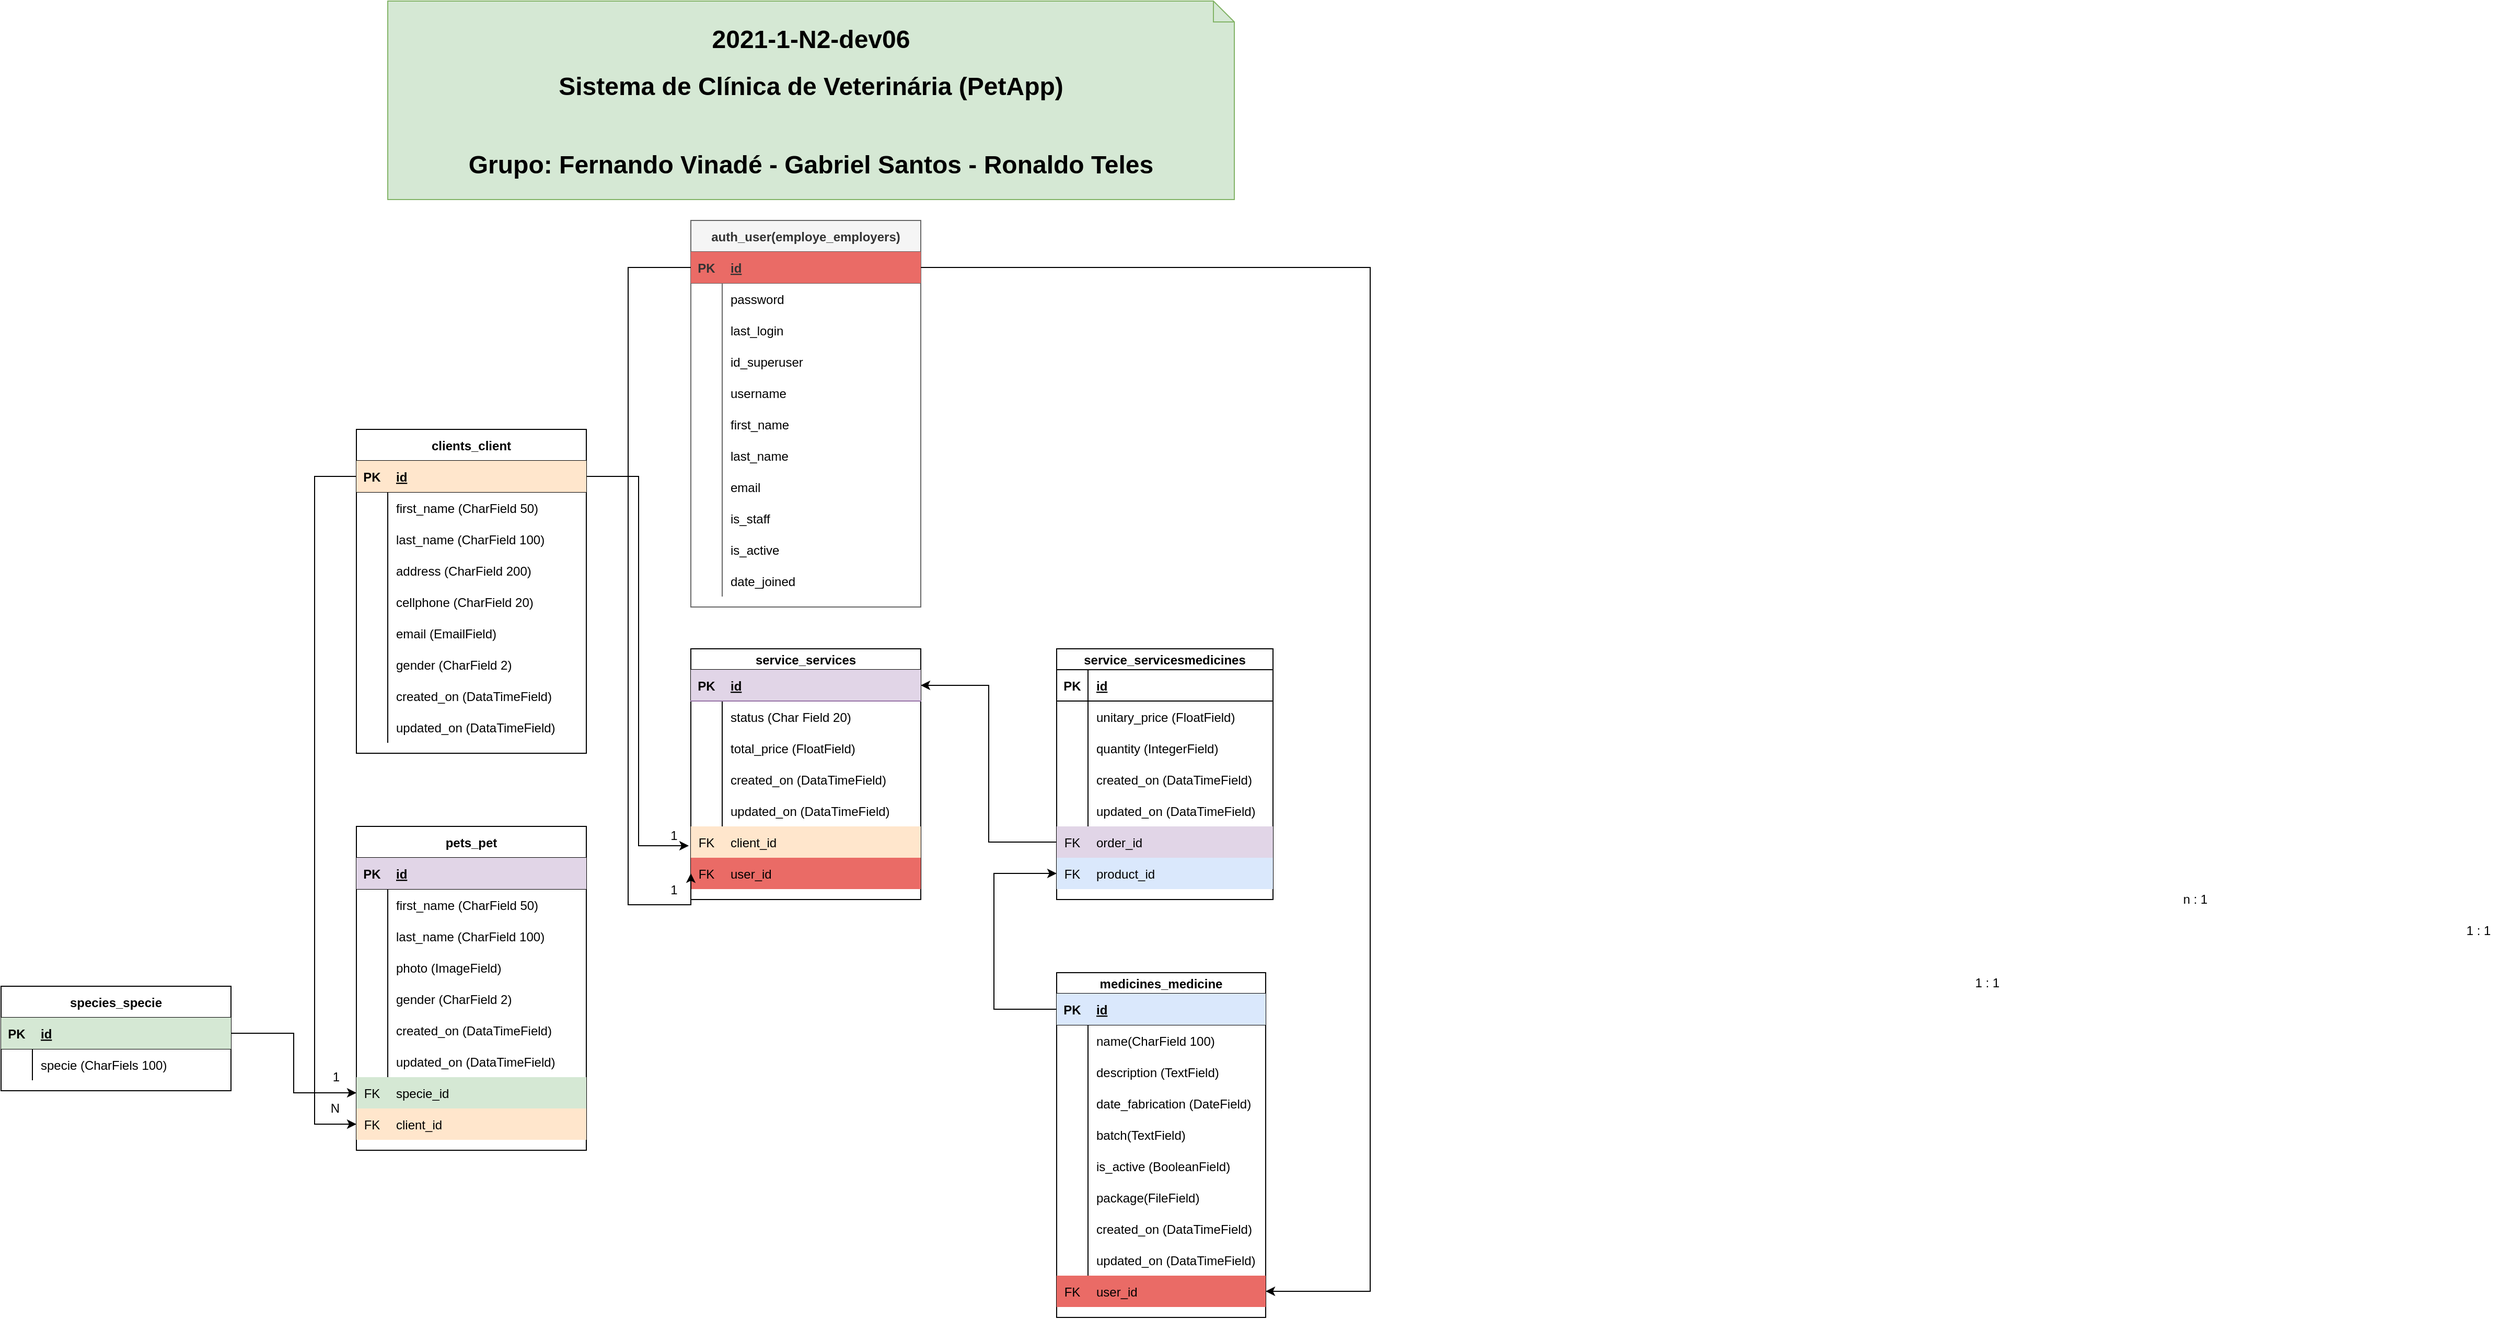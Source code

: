 <mxfile version="14.7.7" type="github">
  <diagram id="R2lEEEUBdFMjLlhIrx00" name="Page-1">
    <mxGraphModel dx="1632" dy="696" grid="1" gridSize="10" guides="1" tooltips="1" connect="1" arrows="1" fold="1" page="1" pageScale="1" pageWidth="850" pageHeight="1100" math="0" shadow="0" extFonts="Permanent Marker^https://fonts.googleapis.com/css?family=Permanent+Marker">
      <root>
        <mxCell id="0" />
        <mxCell id="1" parent="0" />
        <mxCell id="mDtHskoxkxQPZ0tNgV-b-2" value="medicines_medicine" style="shape=table;startSize=20;container=1;collapsible=1;childLayout=tableLayout;fixedRows=1;rowLines=0;fontStyle=1;align=center;resizeLast=1;" parent="1" vertex="1">
          <mxGeometry x="330" y="940" width="200" height="330" as="geometry">
            <mxRectangle x="-30" y="1010" width="130" height="20" as="alternateBounds" />
          </mxGeometry>
        </mxCell>
        <mxCell id="mDtHskoxkxQPZ0tNgV-b-3" value="" style="shape=partialRectangle;collapsible=0;dropTarget=0;pointerEvents=0;fillColor=none;top=0;left=0;bottom=1;right=0;points=[[0,0.5],[1,0.5]];portConstraint=eastwest;" parent="mDtHskoxkxQPZ0tNgV-b-2" vertex="1">
          <mxGeometry y="20" width="200" height="30" as="geometry" />
        </mxCell>
        <mxCell id="mDtHskoxkxQPZ0tNgV-b-4" value="PK" style="shape=partialRectangle;connectable=0;top=0;left=0;bottom=0;right=0;fontStyle=1;overflow=hidden;strokeColor=#6c8ebf;fillColor=#DAE8FC;" parent="mDtHskoxkxQPZ0tNgV-b-3" vertex="1">
          <mxGeometry width="30" height="30" as="geometry" />
        </mxCell>
        <mxCell id="mDtHskoxkxQPZ0tNgV-b-5" value="id" style="shape=partialRectangle;connectable=0;fillColor=#dae8fc;top=0;left=0;bottom=0;right=0;align=left;spacingLeft=6;fontStyle=5;overflow=hidden;strokeColor=#6c8ebf;" parent="mDtHskoxkxQPZ0tNgV-b-3" vertex="1">
          <mxGeometry x="30" width="170" height="30" as="geometry" />
        </mxCell>
        <mxCell id="mDtHskoxkxQPZ0tNgV-b-6" value="" style="shape=partialRectangle;collapsible=0;dropTarget=0;pointerEvents=0;fillColor=none;top=0;left=0;bottom=0;right=0;points=[[0,0.5],[1,0.5]];portConstraint=eastwest;" parent="mDtHskoxkxQPZ0tNgV-b-2" vertex="1">
          <mxGeometry y="50" width="200" height="30" as="geometry" />
        </mxCell>
        <mxCell id="mDtHskoxkxQPZ0tNgV-b-7" value="" style="shape=partialRectangle;connectable=0;fillColor=none;top=0;left=0;bottom=0;right=0;editable=1;overflow=hidden;" parent="mDtHskoxkxQPZ0tNgV-b-6" vertex="1">
          <mxGeometry width="30" height="30" as="geometry" />
        </mxCell>
        <mxCell id="mDtHskoxkxQPZ0tNgV-b-8" value="name(CharField 100)" style="shape=partialRectangle;connectable=0;fillColor=none;top=0;left=0;bottom=0;right=0;align=left;spacingLeft=6;overflow=hidden;" parent="mDtHskoxkxQPZ0tNgV-b-6" vertex="1">
          <mxGeometry x="30" width="170" height="30" as="geometry" />
        </mxCell>
        <mxCell id="mDtHskoxkxQPZ0tNgV-b-9" value="" style="shape=partialRectangle;collapsible=0;dropTarget=0;pointerEvents=0;fillColor=none;top=0;left=0;bottom=0;right=0;points=[[0,0.5],[1,0.5]];portConstraint=eastwest;" parent="mDtHskoxkxQPZ0tNgV-b-2" vertex="1">
          <mxGeometry y="80" width="200" height="30" as="geometry" />
        </mxCell>
        <mxCell id="mDtHskoxkxQPZ0tNgV-b-10" value="" style="shape=partialRectangle;connectable=0;fillColor=none;top=0;left=0;bottom=0;right=0;editable=1;overflow=hidden;" parent="mDtHskoxkxQPZ0tNgV-b-9" vertex="1">
          <mxGeometry width="30" height="30" as="geometry" />
        </mxCell>
        <mxCell id="mDtHskoxkxQPZ0tNgV-b-11" value="description (TextField)" style="shape=partialRectangle;connectable=0;fillColor=none;top=0;left=0;bottom=0;right=0;align=left;spacingLeft=6;overflow=hidden;" parent="mDtHskoxkxQPZ0tNgV-b-9" vertex="1">
          <mxGeometry x="30" width="170" height="30" as="geometry" />
        </mxCell>
        <mxCell id="mDtHskoxkxQPZ0tNgV-b-12" value="" style="shape=partialRectangle;collapsible=0;dropTarget=0;pointerEvents=0;fillColor=none;top=0;left=0;bottom=0;right=0;points=[[0,0.5],[1,0.5]];portConstraint=eastwest;" parent="mDtHskoxkxQPZ0tNgV-b-2" vertex="1">
          <mxGeometry y="110" width="200" height="30" as="geometry" />
        </mxCell>
        <mxCell id="mDtHskoxkxQPZ0tNgV-b-13" value="" style="shape=partialRectangle;connectable=0;fillColor=none;top=0;left=0;bottom=0;right=0;editable=1;overflow=hidden;" parent="mDtHskoxkxQPZ0tNgV-b-12" vertex="1">
          <mxGeometry width="30" height="30" as="geometry" />
        </mxCell>
        <mxCell id="mDtHskoxkxQPZ0tNgV-b-14" value="date_fabrication (DateField)" style="shape=partialRectangle;connectable=0;fillColor=none;top=0;left=0;bottom=0;right=0;align=left;spacingLeft=6;overflow=hidden;" parent="mDtHskoxkxQPZ0tNgV-b-12" vertex="1">
          <mxGeometry x="30" width="170" height="30" as="geometry" />
        </mxCell>
        <mxCell id="mDtHskoxkxQPZ0tNgV-b-421" value="" style="shape=partialRectangle;collapsible=0;dropTarget=0;pointerEvents=0;fillColor=none;top=0;left=0;bottom=0;right=0;points=[[0,0.5],[1,0.5]];portConstraint=eastwest;" parent="mDtHskoxkxQPZ0tNgV-b-2" vertex="1">
          <mxGeometry y="140" width="200" height="30" as="geometry" />
        </mxCell>
        <mxCell id="mDtHskoxkxQPZ0tNgV-b-422" value="" style="shape=partialRectangle;connectable=0;fillColor=none;top=0;left=0;bottom=0;right=0;editable=1;overflow=hidden;" parent="mDtHskoxkxQPZ0tNgV-b-421" vertex="1">
          <mxGeometry width="30" height="30" as="geometry" />
        </mxCell>
        <mxCell id="mDtHskoxkxQPZ0tNgV-b-423" value="batch(TextField)" style="shape=partialRectangle;connectable=0;fillColor=none;top=0;left=0;bottom=0;right=0;align=left;spacingLeft=6;overflow=hidden;" parent="mDtHskoxkxQPZ0tNgV-b-421" vertex="1">
          <mxGeometry x="30" width="170" height="30" as="geometry" />
        </mxCell>
        <mxCell id="mDtHskoxkxQPZ0tNgV-b-15" value="" style="shape=partialRectangle;collapsible=0;dropTarget=0;pointerEvents=0;fillColor=none;top=0;left=0;bottom=0;right=0;points=[[0,0.5],[1,0.5]];portConstraint=eastwest;" parent="mDtHskoxkxQPZ0tNgV-b-2" vertex="1">
          <mxGeometry y="170" width="200" height="30" as="geometry" />
        </mxCell>
        <mxCell id="mDtHskoxkxQPZ0tNgV-b-16" value="" style="shape=partialRectangle;connectable=0;fillColor=none;top=0;left=0;bottom=0;right=0;editable=1;overflow=hidden;" parent="mDtHskoxkxQPZ0tNgV-b-15" vertex="1">
          <mxGeometry width="30" height="30" as="geometry" />
        </mxCell>
        <mxCell id="mDtHskoxkxQPZ0tNgV-b-17" value="is_active (BooleanField)" style="shape=partialRectangle;connectable=0;fillColor=none;top=0;left=0;bottom=0;right=0;align=left;spacingLeft=6;overflow=hidden;" parent="mDtHskoxkxQPZ0tNgV-b-15" vertex="1">
          <mxGeometry x="30" width="170" height="30" as="geometry" />
        </mxCell>
        <mxCell id="mDtHskoxkxQPZ0tNgV-b-21" value="" style="shape=partialRectangle;collapsible=0;dropTarget=0;pointerEvents=0;fillColor=none;top=0;left=0;bottom=0;right=0;points=[[0,0.5],[1,0.5]];portConstraint=eastwest;" parent="mDtHskoxkxQPZ0tNgV-b-2" vertex="1">
          <mxGeometry y="200" width="200" height="30" as="geometry" />
        </mxCell>
        <mxCell id="mDtHskoxkxQPZ0tNgV-b-22" value="" style="shape=partialRectangle;connectable=0;fillColor=none;top=0;left=0;bottom=0;right=0;editable=1;overflow=hidden;" parent="mDtHskoxkxQPZ0tNgV-b-21" vertex="1">
          <mxGeometry width="30" height="30" as="geometry" />
        </mxCell>
        <mxCell id="mDtHskoxkxQPZ0tNgV-b-23" value="package(FileField)" style="shape=partialRectangle;connectable=0;fillColor=none;top=0;left=0;bottom=0;right=0;align=left;spacingLeft=6;overflow=hidden;" parent="mDtHskoxkxQPZ0tNgV-b-21" vertex="1">
          <mxGeometry x="30" width="170" height="30" as="geometry" />
        </mxCell>
        <mxCell id="mDtHskoxkxQPZ0tNgV-b-24" value="" style="shape=partialRectangle;collapsible=0;dropTarget=0;pointerEvents=0;fillColor=none;top=0;left=0;bottom=0;right=0;points=[[0,0.5],[1,0.5]];portConstraint=eastwest;" parent="mDtHskoxkxQPZ0tNgV-b-2" vertex="1">
          <mxGeometry y="230" width="200" height="30" as="geometry" />
        </mxCell>
        <mxCell id="mDtHskoxkxQPZ0tNgV-b-25" value="" style="shape=partialRectangle;connectable=0;fillColor=none;top=0;left=0;bottom=0;right=0;editable=1;overflow=hidden;" parent="mDtHskoxkxQPZ0tNgV-b-24" vertex="1">
          <mxGeometry width="30" height="30" as="geometry" />
        </mxCell>
        <mxCell id="mDtHskoxkxQPZ0tNgV-b-26" value="created_on (DataTimeField)" style="shape=partialRectangle;connectable=0;fillColor=none;top=0;left=0;bottom=0;right=0;align=left;spacingLeft=6;overflow=hidden;" parent="mDtHskoxkxQPZ0tNgV-b-24" vertex="1">
          <mxGeometry x="30" width="170" height="30" as="geometry" />
        </mxCell>
        <mxCell id="mDtHskoxkxQPZ0tNgV-b-27" value="" style="shape=partialRectangle;collapsible=0;dropTarget=0;pointerEvents=0;fillColor=none;top=0;left=0;bottom=0;right=0;points=[[0,0.5],[1,0.5]];portConstraint=eastwest;" parent="mDtHskoxkxQPZ0tNgV-b-2" vertex="1">
          <mxGeometry y="260" width="200" height="30" as="geometry" />
        </mxCell>
        <mxCell id="mDtHskoxkxQPZ0tNgV-b-28" value="" style="shape=partialRectangle;connectable=0;fillColor=none;top=0;left=0;bottom=0;right=0;editable=1;overflow=hidden;" parent="mDtHskoxkxQPZ0tNgV-b-27" vertex="1">
          <mxGeometry width="30" height="30" as="geometry" />
        </mxCell>
        <mxCell id="mDtHskoxkxQPZ0tNgV-b-29" value="updated_on (DataTimeField)" style="shape=partialRectangle;connectable=0;fillColor=none;top=0;left=0;bottom=0;right=0;align=left;spacingLeft=6;overflow=hidden;" parent="mDtHskoxkxQPZ0tNgV-b-27" vertex="1">
          <mxGeometry x="30" width="170" height="30" as="geometry" />
        </mxCell>
        <mxCell id="mDtHskoxkxQPZ0tNgV-b-33" value="" style="shape=partialRectangle;collapsible=0;dropTarget=0;pointerEvents=0;fillColor=none;top=0;left=0;bottom=0;right=0;points=[[0,0.5],[1,0.5]];portConstraint=eastwest;strokeColor=#EA6B66;" parent="mDtHskoxkxQPZ0tNgV-b-2" vertex="1">
          <mxGeometry y="290" width="200" height="30" as="geometry" />
        </mxCell>
        <mxCell id="mDtHskoxkxQPZ0tNgV-b-34" value="FK" style="shape=partialRectangle;connectable=0;top=0;left=0;bottom=0;right=0;editable=1;overflow=hidden;strokeColor=#b85450;fillColor=#EA6B66;" parent="mDtHskoxkxQPZ0tNgV-b-33" vertex="1">
          <mxGeometry width="30" height="30" as="geometry" />
        </mxCell>
        <mxCell id="mDtHskoxkxQPZ0tNgV-b-35" value="user_id" style="shape=partialRectangle;connectable=0;top=0;left=0;bottom=0;right=0;align=left;spacingLeft=6;overflow=hidden;strokeColor=#b85450;fillColor=#EA6B66;" parent="mDtHskoxkxQPZ0tNgV-b-33" vertex="1">
          <mxGeometry x="30" width="170" height="30" as="geometry" />
        </mxCell>
        <mxCell id="mDtHskoxkxQPZ0tNgV-b-55" value="service_services" style="shape=table;startSize=20;container=1;collapsible=1;childLayout=tableLayout;fixedRows=1;rowLines=0;fontStyle=1;align=center;resizeLast=1;" parent="1" vertex="1">
          <mxGeometry x="-20" y="630" width="220" height="240" as="geometry">
            <mxRectangle x="-20" y="640" width="110" height="20" as="alternateBounds" />
          </mxGeometry>
        </mxCell>
        <mxCell id="mDtHskoxkxQPZ0tNgV-b-56" value="" style="shape=partialRectangle;collapsible=0;dropTarget=0;pointerEvents=0;fillColor=#e1d5e7;top=0;left=0;bottom=1;right=0;points=[[0,0.5],[1,0.5]];portConstraint=eastwest;strokeColor=#9673a6;" parent="mDtHskoxkxQPZ0tNgV-b-55" vertex="1">
          <mxGeometry y="20" width="220" height="30" as="geometry" />
        </mxCell>
        <mxCell id="mDtHskoxkxQPZ0tNgV-b-57" value="PK" style="shape=partialRectangle;connectable=0;fillColor=none;top=0;left=0;bottom=0;right=0;fontStyle=1;overflow=hidden;" parent="mDtHskoxkxQPZ0tNgV-b-56" vertex="1">
          <mxGeometry width="30" height="30" as="geometry" />
        </mxCell>
        <mxCell id="mDtHskoxkxQPZ0tNgV-b-58" value="id" style="shape=partialRectangle;connectable=0;fillColor=none;top=0;left=0;bottom=0;right=0;align=left;spacingLeft=6;fontStyle=5;overflow=hidden;" parent="mDtHskoxkxQPZ0tNgV-b-56" vertex="1">
          <mxGeometry x="30" width="190" height="30" as="geometry" />
        </mxCell>
        <mxCell id="mDtHskoxkxQPZ0tNgV-b-59" value="" style="shape=partialRectangle;collapsible=0;dropTarget=0;pointerEvents=0;fillColor=none;top=0;left=0;bottom=0;right=0;points=[[0,0.5],[1,0.5]];portConstraint=eastwest;" parent="mDtHskoxkxQPZ0tNgV-b-55" vertex="1">
          <mxGeometry y="50" width="220" height="30" as="geometry" />
        </mxCell>
        <mxCell id="mDtHskoxkxQPZ0tNgV-b-60" value="" style="shape=partialRectangle;connectable=0;fillColor=none;top=0;left=0;bottom=0;right=0;editable=1;overflow=hidden;" parent="mDtHskoxkxQPZ0tNgV-b-59" vertex="1">
          <mxGeometry width="30" height="30" as="geometry" />
        </mxCell>
        <mxCell id="mDtHskoxkxQPZ0tNgV-b-61" value="status (Char Field 20)" style="shape=partialRectangle;connectable=0;fillColor=none;top=0;left=0;bottom=0;right=0;align=left;spacingLeft=6;overflow=hidden;" parent="mDtHskoxkxQPZ0tNgV-b-59" vertex="1">
          <mxGeometry x="30" width="190" height="30" as="geometry" />
        </mxCell>
        <mxCell id="mDtHskoxkxQPZ0tNgV-b-62" value="" style="shape=partialRectangle;collapsible=0;dropTarget=0;pointerEvents=0;fillColor=none;top=0;left=0;bottom=0;right=0;points=[[0,0.5],[1,0.5]];portConstraint=eastwest;" parent="mDtHskoxkxQPZ0tNgV-b-55" vertex="1">
          <mxGeometry y="80" width="220" height="30" as="geometry" />
        </mxCell>
        <mxCell id="mDtHskoxkxQPZ0tNgV-b-63" value="" style="shape=partialRectangle;connectable=0;fillColor=none;top=0;left=0;bottom=0;right=0;editable=1;overflow=hidden;" parent="mDtHskoxkxQPZ0tNgV-b-62" vertex="1">
          <mxGeometry width="30" height="30" as="geometry" />
        </mxCell>
        <mxCell id="mDtHskoxkxQPZ0tNgV-b-64" value="total_price (FloatField)" style="shape=partialRectangle;connectable=0;fillColor=none;top=0;left=0;bottom=0;right=0;align=left;spacingLeft=6;overflow=hidden;" parent="mDtHskoxkxQPZ0tNgV-b-62" vertex="1">
          <mxGeometry x="30" width="190" height="30" as="geometry" />
        </mxCell>
        <mxCell id="mDtHskoxkxQPZ0tNgV-b-65" value="" style="shape=partialRectangle;collapsible=0;dropTarget=0;pointerEvents=0;fillColor=none;top=0;left=0;bottom=0;right=0;points=[[0,0.5],[1,0.5]];portConstraint=eastwest;" parent="mDtHskoxkxQPZ0tNgV-b-55" vertex="1">
          <mxGeometry y="110" width="220" height="30" as="geometry" />
        </mxCell>
        <mxCell id="mDtHskoxkxQPZ0tNgV-b-66" value="" style="shape=partialRectangle;connectable=0;fillColor=none;top=0;left=0;bottom=0;right=0;editable=1;overflow=hidden;" parent="mDtHskoxkxQPZ0tNgV-b-65" vertex="1">
          <mxGeometry width="30" height="30" as="geometry" />
        </mxCell>
        <mxCell id="mDtHskoxkxQPZ0tNgV-b-67" value="created_on (DataTimeField)" style="shape=partialRectangle;connectable=0;fillColor=none;top=0;left=0;bottom=0;right=0;align=left;spacingLeft=6;overflow=hidden;" parent="mDtHskoxkxQPZ0tNgV-b-65" vertex="1">
          <mxGeometry x="30" width="190" height="30" as="geometry" />
        </mxCell>
        <mxCell id="mDtHskoxkxQPZ0tNgV-b-68" value="" style="shape=partialRectangle;collapsible=0;dropTarget=0;pointerEvents=0;fillColor=none;top=0;left=0;bottom=0;right=0;points=[[0,0.5],[1,0.5]];portConstraint=eastwest;" parent="mDtHskoxkxQPZ0tNgV-b-55" vertex="1">
          <mxGeometry y="140" width="220" height="30" as="geometry" />
        </mxCell>
        <mxCell id="mDtHskoxkxQPZ0tNgV-b-69" value="" style="shape=partialRectangle;connectable=0;fillColor=none;top=0;left=0;bottom=0;right=0;editable=1;overflow=hidden;" parent="mDtHskoxkxQPZ0tNgV-b-68" vertex="1">
          <mxGeometry width="30" height="30" as="geometry" />
        </mxCell>
        <mxCell id="mDtHskoxkxQPZ0tNgV-b-70" value="updated_on (DataTimeField)" style="shape=partialRectangle;connectable=0;fillColor=none;top=0;left=0;bottom=0;right=0;align=left;spacingLeft=6;overflow=hidden;" parent="mDtHskoxkxQPZ0tNgV-b-68" vertex="1">
          <mxGeometry x="30" width="190" height="30" as="geometry" />
        </mxCell>
        <mxCell id="mDtHskoxkxQPZ0tNgV-b-71" value="" style="shape=partialRectangle;collapsible=0;dropTarget=0;pointerEvents=0;fillColor=none;top=0;left=0;bottom=0;right=0;points=[[0,0.5],[1,0.5]];portConstraint=eastwest;" parent="mDtHskoxkxQPZ0tNgV-b-55" vertex="1">
          <mxGeometry y="170" width="220" height="30" as="geometry" />
        </mxCell>
        <mxCell id="mDtHskoxkxQPZ0tNgV-b-72" value="FK" style="shape=partialRectangle;connectable=0;fillColor=#ffe6cc;top=0;left=0;bottom=0;right=0;editable=1;overflow=hidden;strokeColor=#d79b00;" parent="mDtHskoxkxQPZ0tNgV-b-71" vertex="1">
          <mxGeometry width="30" height="30" as="geometry" />
        </mxCell>
        <mxCell id="mDtHskoxkxQPZ0tNgV-b-73" value="client_id" style="shape=partialRectangle;connectable=0;fillColor=#ffe6cc;top=0;left=0;bottom=0;right=0;align=left;spacingLeft=6;overflow=hidden;strokeColor=#d79b00;" parent="mDtHskoxkxQPZ0tNgV-b-71" vertex="1">
          <mxGeometry x="30" width="190" height="30" as="geometry" />
        </mxCell>
        <mxCell id="mDtHskoxkxQPZ0tNgV-b-74" value="" style="shape=partialRectangle;collapsible=0;dropTarget=0;pointerEvents=0;top=0;left=0;bottom=0;right=0;points=[[0,0.5],[1,0.5]];portConstraint=eastwest;fillColor=#EA6B66;" parent="mDtHskoxkxQPZ0tNgV-b-55" vertex="1">
          <mxGeometry y="200" width="220" height="30" as="geometry" />
        </mxCell>
        <mxCell id="mDtHskoxkxQPZ0tNgV-b-75" value="FK" style="shape=partialRectangle;connectable=0;top=0;left=0;bottom=0;right=0;editable=1;overflow=hidden;strokeColor=#d79b00;fillColor=#EA6B66;" parent="mDtHskoxkxQPZ0tNgV-b-74" vertex="1">
          <mxGeometry width="30" height="30" as="geometry" />
        </mxCell>
        <mxCell id="mDtHskoxkxQPZ0tNgV-b-76" value="user_id" style="shape=partialRectangle;connectable=0;top=0;left=0;bottom=0;right=0;align=left;spacingLeft=6;overflow=hidden;strokeColor=#d79b00;fillColor=#EA6B66;" parent="mDtHskoxkxQPZ0tNgV-b-74" vertex="1">
          <mxGeometry x="30" width="190" height="30" as="geometry" />
        </mxCell>
        <mxCell id="mDtHskoxkxQPZ0tNgV-b-77" value="clients_client" style="shape=table;startSize=30;container=1;collapsible=1;childLayout=tableLayout;fixedRows=1;rowLines=0;fontStyle=1;align=center;resizeLast=1;" parent="1" vertex="1">
          <mxGeometry x="-340" y="420" width="220" height="310" as="geometry">
            <mxRectangle x="-420" y="790" width="110" height="30" as="alternateBounds" />
          </mxGeometry>
        </mxCell>
        <mxCell id="mDtHskoxkxQPZ0tNgV-b-78" value="" style="shape=partialRectangle;collapsible=0;dropTarget=0;pointerEvents=0;fillColor=none;top=0;left=0;bottom=1;right=0;points=[[0,0.5],[1,0.5]];portConstraint=eastwest;" parent="mDtHskoxkxQPZ0tNgV-b-77" vertex="1">
          <mxGeometry y="30" width="220" height="30" as="geometry" />
        </mxCell>
        <mxCell id="mDtHskoxkxQPZ0tNgV-b-79" value="PK" style="shape=partialRectangle;connectable=0;fillColor=#ffe6cc;top=0;left=0;bottom=0;right=0;fontStyle=1;overflow=hidden;strokeColor=#d79b00;" parent="mDtHskoxkxQPZ0tNgV-b-78" vertex="1">
          <mxGeometry width="30" height="30" as="geometry" />
        </mxCell>
        <mxCell id="mDtHskoxkxQPZ0tNgV-b-80" value="id" style="shape=partialRectangle;connectable=0;fillColor=#ffe6cc;top=0;left=0;bottom=0;right=0;align=left;spacingLeft=6;fontStyle=5;overflow=hidden;strokeColor=#d79b00;" parent="mDtHskoxkxQPZ0tNgV-b-78" vertex="1">
          <mxGeometry x="30" width="190" height="30" as="geometry" />
        </mxCell>
        <mxCell id="mDtHskoxkxQPZ0tNgV-b-81" value="" style="shape=partialRectangle;collapsible=0;dropTarget=0;pointerEvents=0;fillColor=none;top=0;left=0;bottom=0;right=0;points=[[0,0.5],[1,0.5]];portConstraint=eastwest;" parent="mDtHskoxkxQPZ0tNgV-b-77" vertex="1">
          <mxGeometry y="60" width="220" height="30" as="geometry" />
        </mxCell>
        <mxCell id="mDtHskoxkxQPZ0tNgV-b-82" value="" style="shape=partialRectangle;connectable=0;fillColor=none;top=0;left=0;bottom=0;right=0;editable=1;overflow=hidden;" parent="mDtHskoxkxQPZ0tNgV-b-81" vertex="1">
          <mxGeometry width="30" height="30" as="geometry" />
        </mxCell>
        <mxCell id="mDtHskoxkxQPZ0tNgV-b-83" value="first_name (CharField 50)" style="shape=partialRectangle;connectable=0;fillColor=none;top=0;left=0;bottom=0;right=0;align=left;spacingLeft=6;overflow=hidden;" parent="mDtHskoxkxQPZ0tNgV-b-81" vertex="1">
          <mxGeometry x="30" width="190" height="30" as="geometry" />
        </mxCell>
        <mxCell id="mDtHskoxkxQPZ0tNgV-b-84" value="" style="shape=partialRectangle;collapsible=0;dropTarget=0;pointerEvents=0;fillColor=none;top=0;left=0;bottom=0;right=0;points=[[0,0.5],[1,0.5]];portConstraint=eastwest;" parent="mDtHskoxkxQPZ0tNgV-b-77" vertex="1">
          <mxGeometry y="90" width="220" height="30" as="geometry" />
        </mxCell>
        <mxCell id="mDtHskoxkxQPZ0tNgV-b-85" value="" style="shape=partialRectangle;connectable=0;fillColor=none;top=0;left=0;bottom=0;right=0;editable=1;overflow=hidden;" parent="mDtHskoxkxQPZ0tNgV-b-84" vertex="1">
          <mxGeometry width="30" height="30" as="geometry" />
        </mxCell>
        <mxCell id="mDtHskoxkxQPZ0tNgV-b-86" value="last_name (CharField 100)" style="shape=partialRectangle;connectable=0;fillColor=none;top=0;left=0;bottom=0;right=0;align=left;spacingLeft=6;overflow=hidden;" parent="mDtHskoxkxQPZ0tNgV-b-84" vertex="1">
          <mxGeometry x="30" width="190" height="30" as="geometry" />
        </mxCell>
        <mxCell id="mDtHskoxkxQPZ0tNgV-b-87" value="" style="shape=partialRectangle;collapsible=0;dropTarget=0;pointerEvents=0;fillColor=none;top=0;left=0;bottom=0;right=0;points=[[0,0.5],[1,0.5]];portConstraint=eastwest;" parent="mDtHskoxkxQPZ0tNgV-b-77" vertex="1">
          <mxGeometry y="120" width="220" height="30" as="geometry" />
        </mxCell>
        <mxCell id="mDtHskoxkxQPZ0tNgV-b-88" value="" style="shape=partialRectangle;connectable=0;fillColor=none;top=0;left=0;bottom=0;right=0;editable=1;overflow=hidden;" parent="mDtHskoxkxQPZ0tNgV-b-87" vertex="1">
          <mxGeometry width="30" height="30" as="geometry" />
        </mxCell>
        <mxCell id="mDtHskoxkxQPZ0tNgV-b-89" value="address (CharField 200)" style="shape=partialRectangle;connectable=0;fillColor=none;top=0;left=0;bottom=0;right=0;align=left;spacingLeft=6;overflow=hidden;" parent="mDtHskoxkxQPZ0tNgV-b-87" vertex="1">
          <mxGeometry x="30" width="190" height="30" as="geometry" />
        </mxCell>
        <mxCell id="mDtHskoxkxQPZ0tNgV-b-90" value="" style="shape=partialRectangle;collapsible=0;dropTarget=0;pointerEvents=0;fillColor=none;top=0;left=0;bottom=0;right=0;points=[[0,0.5],[1,0.5]];portConstraint=eastwest;" parent="mDtHskoxkxQPZ0tNgV-b-77" vertex="1">
          <mxGeometry y="150" width="220" height="30" as="geometry" />
        </mxCell>
        <mxCell id="mDtHskoxkxQPZ0tNgV-b-91" value="" style="shape=partialRectangle;connectable=0;fillColor=none;top=0;left=0;bottom=0;right=0;editable=1;overflow=hidden;" parent="mDtHskoxkxQPZ0tNgV-b-90" vertex="1">
          <mxGeometry width="30" height="30" as="geometry" />
        </mxCell>
        <mxCell id="mDtHskoxkxQPZ0tNgV-b-92" value="cellphone (CharField 20)" style="shape=partialRectangle;connectable=0;fillColor=none;top=0;left=0;bottom=0;right=0;align=left;spacingLeft=6;overflow=hidden;" parent="mDtHskoxkxQPZ0tNgV-b-90" vertex="1">
          <mxGeometry x="30" width="190" height="30" as="geometry" />
        </mxCell>
        <mxCell id="mDtHskoxkxQPZ0tNgV-b-93" value="" style="shape=partialRectangle;collapsible=0;dropTarget=0;pointerEvents=0;fillColor=none;top=0;left=0;bottom=0;right=0;points=[[0,0.5],[1,0.5]];portConstraint=eastwest;" parent="mDtHskoxkxQPZ0tNgV-b-77" vertex="1">
          <mxGeometry y="180" width="220" height="30" as="geometry" />
        </mxCell>
        <mxCell id="mDtHskoxkxQPZ0tNgV-b-94" value="" style="shape=partialRectangle;connectable=0;fillColor=none;top=0;left=0;bottom=0;right=0;editable=1;overflow=hidden;" parent="mDtHskoxkxQPZ0tNgV-b-93" vertex="1">
          <mxGeometry width="30" height="30" as="geometry" />
        </mxCell>
        <mxCell id="mDtHskoxkxQPZ0tNgV-b-95" value="email (EmailField)" style="shape=partialRectangle;connectable=0;fillColor=none;top=0;left=0;bottom=0;right=0;align=left;spacingLeft=6;overflow=hidden;" parent="mDtHskoxkxQPZ0tNgV-b-93" vertex="1">
          <mxGeometry x="30" width="190" height="30" as="geometry" />
        </mxCell>
        <mxCell id="mDtHskoxkxQPZ0tNgV-b-96" value="" style="shape=partialRectangle;collapsible=0;dropTarget=0;pointerEvents=0;fillColor=none;top=0;left=0;bottom=0;right=0;points=[[0,0.5],[1,0.5]];portConstraint=eastwest;" parent="mDtHskoxkxQPZ0tNgV-b-77" vertex="1">
          <mxGeometry y="210" width="220" height="30" as="geometry" />
        </mxCell>
        <mxCell id="mDtHskoxkxQPZ0tNgV-b-97" value="" style="shape=partialRectangle;connectable=0;fillColor=none;top=0;left=0;bottom=0;right=0;editable=1;overflow=hidden;" parent="mDtHskoxkxQPZ0tNgV-b-96" vertex="1">
          <mxGeometry width="30" height="30" as="geometry" />
        </mxCell>
        <mxCell id="mDtHskoxkxQPZ0tNgV-b-98" value="gender (CharField 2)" style="shape=partialRectangle;connectable=0;fillColor=none;top=0;left=0;bottom=0;right=0;align=left;spacingLeft=6;overflow=hidden;" parent="mDtHskoxkxQPZ0tNgV-b-96" vertex="1">
          <mxGeometry x="30" width="190" height="30" as="geometry" />
        </mxCell>
        <mxCell id="mDtHskoxkxQPZ0tNgV-b-99" value="" style="shape=partialRectangle;collapsible=0;dropTarget=0;pointerEvents=0;fillColor=none;top=0;left=0;bottom=0;right=0;points=[[0,0.5],[1,0.5]];portConstraint=eastwest;" parent="mDtHskoxkxQPZ0tNgV-b-77" vertex="1">
          <mxGeometry y="240" width="220" height="30" as="geometry" />
        </mxCell>
        <mxCell id="mDtHskoxkxQPZ0tNgV-b-100" value="" style="shape=partialRectangle;connectable=0;fillColor=none;top=0;left=0;bottom=0;right=0;editable=1;overflow=hidden;" parent="mDtHskoxkxQPZ0tNgV-b-99" vertex="1">
          <mxGeometry width="30" height="30" as="geometry" />
        </mxCell>
        <mxCell id="mDtHskoxkxQPZ0tNgV-b-101" value="created_on (DataTimeField)" style="shape=partialRectangle;connectable=0;fillColor=none;top=0;left=0;bottom=0;right=0;align=left;spacingLeft=6;overflow=hidden;" parent="mDtHskoxkxQPZ0tNgV-b-99" vertex="1">
          <mxGeometry x="30" width="190" height="30" as="geometry" />
        </mxCell>
        <mxCell id="mDtHskoxkxQPZ0tNgV-b-102" value="" style="shape=partialRectangle;collapsible=0;dropTarget=0;pointerEvents=0;fillColor=none;top=0;left=0;bottom=0;right=0;points=[[0,0.5],[1,0.5]];portConstraint=eastwest;" parent="mDtHskoxkxQPZ0tNgV-b-77" vertex="1">
          <mxGeometry y="270" width="220" height="30" as="geometry" />
        </mxCell>
        <mxCell id="mDtHskoxkxQPZ0tNgV-b-103" value="" style="shape=partialRectangle;connectable=0;fillColor=none;top=0;left=0;bottom=0;right=0;editable=1;overflow=hidden;" parent="mDtHskoxkxQPZ0tNgV-b-102" vertex="1">
          <mxGeometry width="30" height="30" as="geometry" />
        </mxCell>
        <mxCell id="mDtHskoxkxQPZ0tNgV-b-104" value="updated_on (DataTimeField)" style="shape=partialRectangle;connectable=0;fillColor=none;top=0;left=0;bottom=0;right=0;align=left;spacingLeft=6;overflow=hidden;" parent="mDtHskoxkxQPZ0tNgV-b-102" vertex="1">
          <mxGeometry x="30" width="190" height="30" as="geometry" />
        </mxCell>
        <mxCell id="mDtHskoxkxQPZ0tNgV-b-111" value="n : 1" style="text;html=1;align=center;verticalAlign=middle;resizable=0;points=[];autosize=1;strokeColor=none;" parent="1" vertex="1">
          <mxGeometry x="1399" y="860" width="40" height="20" as="geometry" />
        </mxCell>
        <mxCell id="mDtHskoxkxQPZ0tNgV-b-152" value="service_servicesmedicines" style="shape=table;startSize=20;container=1;collapsible=1;childLayout=tableLayout;fixedRows=1;rowLines=0;fontStyle=1;align=center;resizeLast=1;" parent="1" vertex="1">
          <mxGeometry x="330" y="630" width="207" height="240" as="geometry">
            <mxRectangle x="-40" y="930" width="130" height="20" as="alternateBounds" />
          </mxGeometry>
        </mxCell>
        <mxCell id="mDtHskoxkxQPZ0tNgV-b-153" value="" style="shape=partialRectangle;collapsible=0;dropTarget=0;pointerEvents=0;fillColor=none;top=0;left=0;bottom=1;right=0;points=[[0,0.5],[1,0.5]];portConstraint=eastwest;" parent="mDtHskoxkxQPZ0tNgV-b-152" vertex="1">
          <mxGeometry y="20" width="207" height="30" as="geometry" />
        </mxCell>
        <mxCell id="mDtHskoxkxQPZ0tNgV-b-154" value="PK" style="shape=partialRectangle;connectable=0;fillColor=none;top=0;left=0;bottom=0;right=0;fontStyle=1;overflow=hidden;" parent="mDtHskoxkxQPZ0tNgV-b-153" vertex="1">
          <mxGeometry width="30" height="30" as="geometry" />
        </mxCell>
        <mxCell id="mDtHskoxkxQPZ0tNgV-b-155" value="id" style="shape=partialRectangle;connectable=0;fillColor=none;top=0;left=0;bottom=0;right=0;align=left;spacingLeft=6;fontStyle=5;overflow=hidden;" parent="mDtHskoxkxQPZ0tNgV-b-153" vertex="1">
          <mxGeometry x="30" width="177" height="30" as="geometry" />
        </mxCell>
        <mxCell id="mDtHskoxkxQPZ0tNgV-b-156" value="" style="shape=partialRectangle;collapsible=0;dropTarget=0;pointerEvents=0;fillColor=none;top=0;left=0;bottom=0;right=0;points=[[0,0.5],[1,0.5]];portConstraint=eastwest;" parent="mDtHskoxkxQPZ0tNgV-b-152" vertex="1">
          <mxGeometry y="50" width="207" height="30" as="geometry" />
        </mxCell>
        <mxCell id="mDtHskoxkxQPZ0tNgV-b-157" value="" style="shape=partialRectangle;connectable=0;fillColor=none;top=0;left=0;bottom=0;right=0;editable=1;overflow=hidden;" parent="mDtHskoxkxQPZ0tNgV-b-156" vertex="1">
          <mxGeometry width="30" height="30" as="geometry" />
        </mxCell>
        <mxCell id="mDtHskoxkxQPZ0tNgV-b-158" value="unitary_price (FloatField)" style="shape=partialRectangle;connectable=0;fillColor=none;top=0;left=0;bottom=0;right=0;align=left;spacingLeft=6;overflow=hidden;" parent="mDtHskoxkxQPZ0tNgV-b-156" vertex="1">
          <mxGeometry x="30" width="177" height="30" as="geometry" />
        </mxCell>
        <mxCell id="mDtHskoxkxQPZ0tNgV-b-159" value="" style="shape=partialRectangle;collapsible=0;dropTarget=0;pointerEvents=0;fillColor=none;top=0;left=0;bottom=0;right=0;points=[[0,0.5],[1,0.5]];portConstraint=eastwest;" parent="mDtHskoxkxQPZ0tNgV-b-152" vertex="1">
          <mxGeometry y="80" width="207" height="30" as="geometry" />
        </mxCell>
        <mxCell id="mDtHskoxkxQPZ0tNgV-b-160" value="" style="shape=partialRectangle;connectable=0;fillColor=none;top=0;left=0;bottom=0;right=0;editable=1;overflow=hidden;" parent="mDtHskoxkxQPZ0tNgV-b-159" vertex="1">
          <mxGeometry width="30" height="30" as="geometry" />
        </mxCell>
        <mxCell id="mDtHskoxkxQPZ0tNgV-b-161" value="quantity (IntegerField)" style="shape=partialRectangle;connectable=0;fillColor=none;top=0;left=0;bottom=0;right=0;align=left;spacingLeft=6;overflow=hidden;" parent="mDtHskoxkxQPZ0tNgV-b-159" vertex="1">
          <mxGeometry x="30" width="177" height="30" as="geometry" />
        </mxCell>
        <mxCell id="mDtHskoxkxQPZ0tNgV-b-162" value="" style="shape=partialRectangle;collapsible=0;dropTarget=0;pointerEvents=0;fillColor=none;top=0;left=0;bottom=0;right=0;points=[[0,0.5],[1,0.5]];portConstraint=eastwest;" parent="mDtHskoxkxQPZ0tNgV-b-152" vertex="1">
          <mxGeometry y="110" width="207" height="30" as="geometry" />
        </mxCell>
        <mxCell id="mDtHskoxkxQPZ0tNgV-b-163" value="" style="shape=partialRectangle;connectable=0;fillColor=none;top=0;left=0;bottom=0;right=0;editable=1;overflow=hidden;" parent="mDtHskoxkxQPZ0tNgV-b-162" vertex="1">
          <mxGeometry width="30" height="30" as="geometry" />
        </mxCell>
        <mxCell id="mDtHskoxkxQPZ0tNgV-b-164" value="created_on (DataTimeField)" style="shape=partialRectangle;connectable=0;fillColor=none;top=0;left=0;bottom=0;right=0;align=left;spacingLeft=6;overflow=hidden;" parent="mDtHskoxkxQPZ0tNgV-b-162" vertex="1">
          <mxGeometry x="30" width="177" height="30" as="geometry" />
        </mxCell>
        <mxCell id="mDtHskoxkxQPZ0tNgV-b-165" value="" style="shape=partialRectangle;collapsible=0;dropTarget=0;pointerEvents=0;fillColor=none;top=0;left=0;bottom=0;right=0;points=[[0,0.5],[1,0.5]];portConstraint=eastwest;" parent="mDtHskoxkxQPZ0tNgV-b-152" vertex="1">
          <mxGeometry y="140" width="207" height="30" as="geometry" />
        </mxCell>
        <mxCell id="mDtHskoxkxQPZ0tNgV-b-166" value="" style="shape=partialRectangle;connectable=0;fillColor=none;top=0;left=0;bottom=0;right=0;editable=1;overflow=hidden;" parent="mDtHskoxkxQPZ0tNgV-b-165" vertex="1">
          <mxGeometry width="30" height="30" as="geometry" />
        </mxCell>
        <mxCell id="mDtHskoxkxQPZ0tNgV-b-167" value="updated_on (DataTimeField)" style="shape=partialRectangle;connectable=0;fillColor=none;top=0;left=0;bottom=0;right=0;align=left;spacingLeft=6;overflow=hidden;" parent="mDtHskoxkxQPZ0tNgV-b-165" vertex="1">
          <mxGeometry x="30" width="177" height="30" as="geometry" />
        </mxCell>
        <mxCell id="mDtHskoxkxQPZ0tNgV-b-168" value="" style="shape=partialRectangle;collapsible=0;dropTarget=0;pointerEvents=0;fillColor=#e1d5e7;top=0;left=0;bottom=0;right=0;points=[[0,0.5],[1,0.5]];portConstraint=eastwest;strokeColor=#9673A6;" parent="mDtHskoxkxQPZ0tNgV-b-152" vertex="1">
          <mxGeometry y="170" width="207" height="30" as="geometry" />
        </mxCell>
        <mxCell id="mDtHskoxkxQPZ0tNgV-b-169" value="FK" style="shape=partialRectangle;connectable=0;fillColor=#e1d5e7;top=0;left=0;bottom=0;right=0;editable=1;overflow=hidden;strokeColor=#9673a6;" parent="mDtHskoxkxQPZ0tNgV-b-168" vertex="1">
          <mxGeometry width="30" height="30" as="geometry" />
        </mxCell>
        <mxCell id="mDtHskoxkxQPZ0tNgV-b-170" value="order_id" style="shape=partialRectangle;connectable=0;fillColor=#e1d5e7;top=0;left=0;bottom=0;right=0;align=left;spacingLeft=6;overflow=hidden;strokeColor=#9673a6;" parent="mDtHskoxkxQPZ0tNgV-b-168" vertex="1">
          <mxGeometry x="30" width="177" height="30" as="geometry" />
        </mxCell>
        <mxCell id="mDtHskoxkxQPZ0tNgV-b-171" value="" style="shape=partialRectangle;collapsible=0;dropTarget=0;pointerEvents=0;fillColor=none;top=0;left=0;bottom=0;right=0;points=[[0,0.5],[1,0.5]];portConstraint=eastwest;" parent="mDtHskoxkxQPZ0tNgV-b-152" vertex="1">
          <mxGeometry y="200" width="207" height="30" as="geometry" />
        </mxCell>
        <mxCell id="mDtHskoxkxQPZ0tNgV-b-172" value="FK" style="shape=partialRectangle;connectable=0;fillColor=#dae8fc;top=0;left=0;bottom=0;right=0;editable=1;overflow=hidden;strokeColor=#6c8ebf;" parent="mDtHskoxkxQPZ0tNgV-b-171" vertex="1">
          <mxGeometry width="30" height="30" as="geometry" />
        </mxCell>
        <mxCell id="mDtHskoxkxQPZ0tNgV-b-173" value="product_id" style="shape=partialRectangle;connectable=0;fillColor=#dae8fc;top=0;left=0;bottom=0;right=0;align=left;spacingLeft=6;overflow=hidden;strokeColor=#6c8ebf;" parent="mDtHskoxkxQPZ0tNgV-b-171" vertex="1">
          <mxGeometry x="30" width="177" height="30" as="geometry" />
        </mxCell>
        <mxCell id="mDtHskoxkxQPZ0tNgV-b-182" value="auth_user(employe_employers)" style="shape=table;startSize=30;container=1;collapsible=1;childLayout=tableLayout;fixedRows=1;rowLines=0;fontStyle=1;align=center;resizeLast=1;fillColor=#f5f5f5;strokeColor=#666666;fontColor=#333333;" parent="1" vertex="1">
          <mxGeometry x="-20" y="220" width="220" height="370" as="geometry">
            <mxRectangle x="10" y="260" width="90" height="30" as="alternateBounds" />
          </mxGeometry>
        </mxCell>
        <mxCell id="mDtHskoxkxQPZ0tNgV-b-183" value="" style="shape=partialRectangle;collapsible=0;dropTarget=0;pointerEvents=0;top=0;left=0;bottom=1;right=0;points=[[0,0.5],[1,0.5]];portConstraint=eastwest;strokeColor=#666666;fontColor=#333333;fillColor=#EA6B66;" parent="mDtHskoxkxQPZ0tNgV-b-182" vertex="1">
          <mxGeometry y="30" width="220" height="30" as="geometry" />
        </mxCell>
        <mxCell id="mDtHskoxkxQPZ0tNgV-b-184" value="PK" style="shape=partialRectangle;connectable=0;top=0;left=0;bottom=0;right=0;fontStyle=1;overflow=hidden;strokeColor=#666666;fontColor=#333333;fillColor=#EA6B66;" parent="mDtHskoxkxQPZ0tNgV-b-183" vertex="1">
          <mxGeometry width="30" height="30" as="geometry" />
        </mxCell>
        <mxCell id="mDtHskoxkxQPZ0tNgV-b-185" value="id" style="shape=partialRectangle;connectable=0;top=0;left=0;bottom=0;right=0;align=left;spacingLeft=6;fontStyle=5;overflow=hidden;strokeColor=#666666;fontColor=#333333;fillColor=#EA6B66;" parent="mDtHskoxkxQPZ0tNgV-b-183" vertex="1">
          <mxGeometry x="30" width="190" height="30" as="geometry" />
        </mxCell>
        <mxCell id="mDtHskoxkxQPZ0tNgV-b-186" value="" style="shape=partialRectangle;collapsible=0;dropTarget=0;pointerEvents=0;fillColor=none;top=0;left=0;bottom=0;right=0;points=[[0,0.5],[1,0.5]];portConstraint=eastwest;" parent="mDtHskoxkxQPZ0tNgV-b-182" vertex="1">
          <mxGeometry y="60" width="220" height="30" as="geometry" />
        </mxCell>
        <mxCell id="mDtHskoxkxQPZ0tNgV-b-187" value="" style="shape=partialRectangle;connectable=0;fillColor=none;top=0;left=0;bottom=0;right=0;editable=1;overflow=hidden;" parent="mDtHskoxkxQPZ0tNgV-b-186" vertex="1">
          <mxGeometry width="30" height="30" as="geometry" />
        </mxCell>
        <mxCell id="mDtHskoxkxQPZ0tNgV-b-188" value="password" style="shape=partialRectangle;connectable=0;fillColor=none;top=0;left=0;bottom=0;right=0;align=left;spacingLeft=6;overflow=hidden;" parent="mDtHskoxkxQPZ0tNgV-b-186" vertex="1">
          <mxGeometry x="30" width="190" height="30" as="geometry" />
        </mxCell>
        <mxCell id="mDtHskoxkxQPZ0tNgV-b-189" value="" style="shape=partialRectangle;collapsible=0;dropTarget=0;pointerEvents=0;fillColor=none;top=0;left=0;bottom=0;right=0;points=[[0,0.5],[1,0.5]];portConstraint=eastwest;" parent="mDtHskoxkxQPZ0tNgV-b-182" vertex="1">
          <mxGeometry y="90" width="220" height="30" as="geometry" />
        </mxCell>
        <mxCell id="mDtHskoxkxQPZ0tNgV-b-190" value="" style="shape=partialRectangle;connectable=0;fillColor=none;top=0;left=0;bottom=0;right=0;editable=1;overflow=hidden;" parent="mDtHskoxkxQPZ0tNgV-b-189" vertex="1">
          <mxGeometry width="30" height="30" as="geometry" />
        </mxCell>
        <mxCell id="mDtHskoxkxQPZ0tNgV-b-191" value="last_login" style="shape=partialRectangle;connectable=0;fillColor=none;top=0;left=0;bottom=0;right=0;align=left;spacingLeft=6;overflow=hidden;" parent="mDtHskoxkxQPZ0tNgV-b-189" vertex="1">
          <mxGeometry x="30" width="190" height="30" as="geometry" />
        </mxCell>
        <mxCell id="mDtHskoxkxQPZ0tNgV-b-192" value="" style="shape=partialRectangle;collapsible=0;dropTarget=0;pointerEvents=0;fillColor=none;top=0;left=0;bottom=0;right=0;points=[[0,0.5],[1,0.5]];portConstraint=eastwest;" parent="mDtHskoxkxQPZ0tNgV-b-182" vertex="1">
          <mxGeometry y="120" width="220" height="30" as="geometry" />
        </mxCell>
        <mxCell id="mDtHskoxkxQPZ0tNgV-b-193" value="" style="shape=partialRectangle;connectable=0;fillColor=none;top=0;left=0;bottom=0;right=0;editable=1;overflow=hidden;" parent="mDtHskoxkxQPZ0tNgV-b-192" vertex="1">
          <mxGeometry width="30" height="30" as="geometry" />
        </mxCell>
        <mxCell id="mDtHskoxkxQPZ0tNgV-b-194" value="id_superuser" style="shape=partialRectangle;connectable=0;fillColor=none;top=0;left=0;bottom=0;right=0;align=left;spacingLeft=6;overflow=hidden;" parent="mDtHskoxkxQPZ0tNgV-b-192" vertex="1">
          <mxGeometry x="30" width="190" height="30" as="geometry" />
        </mxCell>
        <mxCell id="mDtHskoxkxQPZ0tNgV-b-195" value="" style="shape=partialRectangle;collapsible=0;dropTarget=0;pointerEvents=0;fillColor=none;top=0;left=0;bottom=0;right=0;points=[[0,0.5],[1,0.5]];portConstraint=eastwest;" parent="mDtHskoxkxQPZ0tNgV-b-182" vertex="1">
          <mxGeometry y="150" width="220" height="30" as="geometry" />
        </mxCell>
        <mxCell id="mDtHskoxkxQPZ0tNgV-b-196" value="" style="shape=partialRectangle;connectable=0;fillColor=none;top=0;left=0;bottom=0;right=0;editable=1;overflow=hidden;" parent="mDtHskoxkxQPZ0tNgV-b-195" vertex="1">
          <mxGeometry width="30" height="30" as="geometry" />
        </mxCell>
        <mxCell id="mDtHskoxkxQPZ0tNgV-b-197" value="username" style="shape=partialRectangle;connectable=0;fillColor=none;top=0;left=0;bottom=0;right=0;align=left;spacingLeft=6;overflow=hidden;" parent="mDtHskoxkxQPZ0tNgV-b-195" vertex="1">
          <mxGeometry x="30" width="190" height="30" as="geometry" />
        </mxCell>
        <mxCell id="mDtHskoxkxQPZ0tNgV-b-198" value="" style="shape=partialRectangle;collapsible=0;dropTarget=0;pointerEvents=0;fillColor=none;top=0;left=0;bottom=0;right=0;points=[[0,0.5],[1,0.5]];portConstraint=eastwest;" parent="mDtHskoxkxQPZ0tNgV-b-182" vertex="1">
          <mxGeometry y="180" width="220" height="30" as="geometry" />
        </mxCell>
        <mxCell id="mDtHskoxkxQPZ0tNgV-b-199" value="" style="shape=partialRectangle;connectable=0;fillColor=none;top=0;left=0;bottom=0;right=0;editable=1;overflow=hidden;" parent="mDtHskoxkxQPZ0tNgV-b-198" vertex="1">
          <mxGeometry width="30" height="30" as="geometry" />
        </mxCell>
        <mxCell id="mDtHskoxkxQPZ0tNgV-b-200" value="first_name" style="shape=partialRectangle;connectable=0;fillColor=none;top=0;left=0;bottom=0;right=0;align=left;spacingLeft=6;overflow=hidden;" parent="mDtHskoxkxQPZ0tNgV-b-198" vertex="1">
          <mxGeometry x="30" width="190" height="30" as="geometry" />
        </mxCell>
        <mxCell id="mDtHskoxkxQPZ0tNgV-b-201" value="" style="shape=partialRectangle;collapsible=0;dropTarget=0;pointerEvents=0;fillColor=none;top=0;left=0;bottom=0;right=0;points=[[0,0.5],[1,0.5]];portConstraint=eastwest;" parent="mDtHskoxkxQPZ0tNgV-b-182" vertex="1">
          <mxGeometry y="210" width="220" height="30" as="geometry" />
        </mxCell>
        <mxCell id="mDtHskoxkxQPZ0tNgV-b-202" value="" style="shape=partialRectangle;connectable=0;fillColor=none;top=0;left=0;bottom=0;right=0;editable=1;overflow=hidden;" parent="mDtHskoxkxQPZ0tNgV-b-201" vertex="1">
          <mxGeometry width="30" height="30" as="geometry" />
        </mxCell>
        <mxCell id="mDtHskoxkxQPZ0tNgV-b-203" value="last_name" style="shape=partialRectangle;connectable=0;fillColor=none;top=0;left=0;bottom=0;right=0;align=left;spacingLeft=6;overflow=hidden;" parent="mDtHskoxkxQPZ0tNgV-b-201" vertex="1">
          <mxGeometry x="30" width="190" height="30" as="geometry" />
        </mxCell>
        <mxCell id="mDtHskoxkxQPZ0tNgV-b-204" value="" style="shape=partialRectangle;collapsible=0;dropTarget=0;pointerEvents=0;fillColor=none;top=0;left=0;bottom=0;right=0;points=[[0,0.5],[1,0.5]];portConstraint=eastwest;" parent="mDtHskoxkxQPZ0tNgV-b-182" vertex="1">
          <mxGeometry y="240" width="220" height="30" as="geometry" />
        </mxCell>
        <mxCell id="mDtHskoxkxQPZ0tNgV-b-205" value="" style="shape=partialRectangle;connectable=0;fillColor=none;top=0;left=0;bottom=0;right=0;editable=1;overflow=hidden;" parent="mDtHskoxkxQPZ0tNgV-b-204" vertex="1">
          <mxGeometry width="30" height="30" as="geometry" />
        </mxCell>
        <mxCell id="mDtHskoxkxQPZ0tNgV-b-206" value="email" style="shape=partialRectangle;connectable=0;fillColor=none;top=0;left=0;bottom=0;right=0;align=left;spacingLeft=6;overflow=hidden;" parent="mDtHskoxkxQPZ0tNgV-b-204" vertex="1">
          <mxGeometry x="30" width="190" height="30" as="geometry" />
        </mxCell>
        <mxCell id="mDtHskoxkxQPZ0tNgV-b-207" value="" style="shape=partialRectangle;collapsible=0;dropTarget=0;pointerEvents=0;fillColor=none;top=0;left=0;bottom=0;right=0;points=[[0,0.5],[1,0.5]];portConstraint=eastwest;" parent="mDtHskoxkxQPZ0tNgV-b-182" vertex="1">
          <mxGeometry y="270" width="220" height="30" as="geometry" />
        </mxCell>
        <mxCell id="mDtHskoxkxQPZ0tNgV-b-208" value="" style="shape=partialRectangle;connectable=0;fillColor=none;top=0;left=0;bottom=0;right=0;editable=1;overflow=hidden;" parent="mDtHskoxkxQPZ0tNgV-b-207" vertex="1">
          <mxGeometry width="30" height="30" as="geometry" />
        </mxCell>
        <mxCell id="mDtHskoxkxQPZ0tNgV-b-209" value="is_staff" style="shape=partialRectangle;connectable=0;fillColor=none;top=0;left=0;bottom=0;right=0;align=left;spacingLeft=6;overflow=hidden;" parent="mDtHskoxkxQPZ0tNgV-b-207" vertex="1">
          <mxGeometry x="30" width="190" height="30" as="geometry" />
        </mxCell>
        <mxCell id="mDtHskoxkxQPZ0tNgV-b-210" value="" style="shape=partialRectangle;collapsible=0;dropTarget=0;pointerEvents=0;fillColor=none;top=0;left=0;bottom=0;right=0;points=[[0,0.5],[1,0.5]];portConstraint=eastwest;" parent="mDtHskoxkxQPZ0tNgV-b-182" vertex="1">
          <mxGeometry y="300" width="220" height="30" as="geometry" />
        </mxCell>
        <mxCell id="mDtHskoxkxQPZ0tNgV-b-211" value="" style="shape=partialRectangle;connectable=0;fillColor=none;top=0;left=0;bottom=0;right=0;editable=1;overflow=hidden;" parent="mDtHskoxkxQPZ0tNgV-b-210" vertex="1">
          <mxGeometry width="30" height="30" as="geometry" />
        </mxCell>
        <mxCell id="mDtHskoxkxQPZ0tNgV-b-212" value="is_active" style="shape=partialRectangle;connectable=0;fillColor=none;top=0;left=0;bottom=0;right=0;align=left;spacingLeft=6;overflow=hidden;" parent="mDtHskoxkxQPZ0tNgV-b-210" vertex="1">
          <mxGeometry x="30" width="190" height="30" as="geometry" />
        </mxCell>
        <mxCell id="mDtHskoxkxQPZ0tNgV-b-213" value="" style="shape=partialRectangle;collapsible=0;dropTarget=0;pointerEvents=0;fillColor=none;top=0;left=0;bottom=0;right=0;points=[[0,0.5],[1,0.5]];portConstraint=eastwest;" parent="mDtHskoxkxQPZ0tNgV-b-182" vertex="1">
          <mxGeometry y="330" width="220" height="30" as="geometry" />
        </mxCell>
        <mxCell id="mDtHskoxkxQPZ0tNgV-b-214" value="" style="shape=partialRectangle;connectable=0;fillColor=none;top=0;left=0;bottom=0;right=0;editable=1;overflow=hidden;" parent="mDtHskoxkxQPZ0tNgV-b-213" vertex="1">
          <mxGeometry width="30" height="30" as="geometry" />
        </mxCell>
        <mxCell id="mDtHskoxkxQPZ0tNgV-b-215" value="date_joined" style="shape=partialRectangle;connectable=0;fillColor=none;top=0;left=0;bottom=0;right=0;align=left;spacingLeft=6;overflow=hidden;" parent="mDtHskoxkxQPZ0tNgV-b-213" vertex="1">
          <mxGeometry x="30" width="190" height="30" as="geometry" />
        </mxCell>
        <mxCell id="mDtHskoxkxQPZ0tNgV-b-225" value="1 : 1" style="text;html=1;align=center;verticalAlign=middle;resizable=0;points=[];autosize=1;strokeColor=none;" parent="1" vertex="1">
          <mxGeometry x="1670" y="890" width="40" height="20" as="geometry" />
        </mxCell>
        <mxCell id="mDtHskoxkxQPZ0tNgV-b-226" value="1 : 1" style="text;html=1;align=center;verticalAlign=middle;resizable=0;points=[];autosize=1;strokeColor=none;" parent="1" vertex="1">
          <mxGeometry x="1200" y="940" width="40" height="20" as="geometry" />
        </mxCell>
        <mxCell id="mDtHskoxkxQPZ0tNgV-b-234" value="pets_pet" style="shape=table;startSize=30;container=1;collapsible=1;childLayout=tableLayout;fixedRows=1;rowLines=0;fontStyle=1;align=center;resizeLast=1;" parent="1" vertex="1">
          <mxGeometry x="-340" y="800" width="220" height="310" as="geometry">
            <mxRectangle x="-420" y="790" width="110" height="30" as="alternateBounds" />
          </mxGeometry>
        </mxCell>
        <mxCell id="mDtHskoxkxQPZ0tNgV-b-235" value="" style="shape=partialRectangle;collapsible=0;dropTarget=0;pointerEvents=0;fillColor=none;top=0;left=0;bottom=1;right=0;points=[[0,0.5],[1,0.5]];portConstraint=eastwest;" parent="mDtHskoxkxQPZ0tNgV-b-234" vertex="1">
          <mxGeometry y="30" width="220" height="30" as="geometry" />
        </mxCell>
        <mxCell id="mDtHskoxkxQPZ0tNgV-b-236" value="PK" style="shape=partialRectangle;connectable=0;fillColor=#e1d5e7;top=0;left=0;bottom=0;right=0;fontStyle=1;overflow=hidden;strokeColor=#9673a6;" parent="mDtHskoxkxQPZ0tNgV-b-235" vertex="1">
          <mxGeometry width="30" height="30" as="geometry" />
        </mxCell>
        <mxCell id="mDtHskoxkxQPZ0tNgV-b-237" value="id" style="shape=partialRectangle;connectable=0;fillColor=#e1d5e7;top=0;left=0;bottom=0;right=0;align=left;spacingLeft=6;fontStyle=5;overflow=hidden;strokeColor=#9673a6;" parent="mDtHskoxkxQPZ0tNgV-b-235" vertex="1">
          <mxGeometry x="30" width="190" height="30" as="geometry" />
        </mxCell>
        <mxCell id="mDtHskoxkxQPZ0tNgV-b-238" value="" style="shape=partialRectangle;collapsible=0;dropTarget=0;pointerEvents=0;fillColor=none;top=0;left=0;bottom=0;right=0;points=[[0,0.5],[1,0.5]];portConstraint=eastwest;" parent="mDtHskoxkxQPZ0tNgV-b-234" vertex="1">
          <mxGeometry y="60" width="220" height="30" as="geometry" />
        </mxCell>
        <mxCell id="mDtHskoxkxQPZ0tNgV-b-239" value="" style="shape=partialRectangle;connectable=0;fillColor=none;top=0;left=0;bottom=0;right=0;editable=1;overflow=hidden;" parent="mDtHskoxkxQPZ0tNgV-b-238" vertex="1">
          <mxGeometry width="30" height="30" as="geometry" />
        </mxCell>
        <mxCell id="mDtHskoxkxQPZ0tNgV-b-240" value="first_name (CharField 50)" style="shape=partialRectangle;connectable=0;fillColor=none;top=0;left=0;bottom=0;right=0;align=left;spacingLeft=6;overflow=hidden;" parent="mDtHskoxkxQPZ0tNgV-b-238" vertex="1">
          <mxGeometry x="30" width="190" height="30" as="geometry" />
        </mxCell>
        <mxCell id="mDtHskoxkxQPZ0tNgV-b-241" value="" style="shape=partialRectangle;collapsible=0;dropTarget=0;pointerEvents=0;fillColor=none;top=0;left=0;bottom=0;right=0;points=[[0,0.5],[1,0.5]];portConstraint=eastwest;" parent="mDtHskoxkxQPZ0tNgV-b-234" vertex="1">
          <mxGeometry y="90" width="220" height="30" as="geometry" />
        </mxCell>
        <mxCell id="mDtHskoxkxQPZ0tNgV-b-242" value="" style="shape=partialRectangle;connectable=0;fillColor=none;top=0;left=0;bottom=0;right=0;editable=1;overflow=hidden;" parent="mDtHskoxkxQPZ0tNgV-b-241" vertex="1">
          <mxGeometry width="30" height="30" as="geometry" />
        </mxCell>
        <mxCell id="mDtHskoxkxQPZ0tNgV-b-243" value="last_name (CharField 100)" style="shape=partialRectangle;connectable=0;fillColor=none;top=0;left=0;bottom=0;right=0;align=left;spacingLeft=6;overflow=hidden;" parent="mDtHskoxkxQPZ0tNgV-b-241" vertex="1">
          <mxGeometry x="30" width="190" height="30" as="geometry" />
        </mxCell>
        <mxCell id="mDtHskoxkxQPZ0tNgV-b-368" value="" style="shape=partialRectangle;collapsible=0;dropTarget=0;pointerEvents=0;fillColor=none;top=0;left=0;bottom=0;right=0;points=[[0,0.5],[1,0.5]];portConstraint=eastwest;strokeColor=#82b366;align=center;verticalAlign=middle;" parent="mDtHskoxkxQPZ0tNgV-b-234" vertex="1">
          <mxGeometry y="120" width="220" height="30" as="geometry" />
        </mxCell>
        <mxCell id="mDtHskoxkxQPZ0tNgV-b-369" value="" style="shape=partialRectangle;connectable=0;fillColor=none;top=0;left=0;bottom=0;right=0;editable=1;overflow=hidden;" parent="mDtHskoxkxQPZ0tNgV-b-368" vertex="1">
          <mxGeometry width="30" height="30" as="geometry" />
        </mxCell>
        <mxCell id="mDtHskoxkxQPZ0tNgV-b-370" value="photo (ImageField)" style="shape=partialRectangle;connectable=0;fillColor=none;top=0;left=0;bottom=0;right=0;align=left;spacingLeft=6;overflow=hidden;" parent="mDtHskoxkxQPZ0tNgV-b-368" vertex="1">
          <mxGeometry x="30" width="190" height="30" as="geometry" />
        </mxCell>
        <mxCell id="mDtHskoxkxQPZ0tNgV-b-253" value="" style="shape=partialRectangle;collapsible=0;dropTarget=0;pointerEvents=0;fillColor=none;top=0;left=0;bottom=0;right=0;points=[[0,0.5],[1,0.5]];portConstraint=eastwest;" parent="mDtHskoxkxQPZ0tNgV-b-234" vertex="1">
          <mxGeometry y="150" width="220" height="30" as="geometry" />
        </mxCell>
        <mxCell id="mDtHskoxkxQPZ0tNgV-b-254" value="" style="shape=partialRectangle;connectable=0;fillColor=none;top=0;left=0;bottom=0;right=0;editable=1;overflow=hidden;" parent="mDtHskoxkxQPZ0tNgV-b-253" vertex="1">
          <mxGeometry width="30" height="30" as="geometry" />
        </mxCell>
        <mxCell id="mDtHskoxkxQPZ0tNgV-b-255" value="gender (CharField 2)" style="shape=partialRectangle;connectable=0;fillColor=none;top=0;left=0;bottom=0;right=0;align=left;spacingLeft=6;overflow=hidden;" parent="mDtHskoxkxQPZ0tNgV-b-253" vertex="1">
          <mxGeometry x="30" width="190" height="30" as="geometry" />
        </mxCell>
        <mxCell id="mDtHskoxkxQPZ0tNgV-b-256" value="" style="shape=partialRectangle;collapsible=0;dropTarget=0;pointerEvents=0;fillColor=none;top=0;left=0;bottom=0;right=0;points=[[0,0.5],[1,0.5]];portConstraint=eastwest;" parent="mDtHskoxkxQPZ0tNgV-b-234" vertex="1">
          <mxGeometry y="180" width="220" height="30" as="geometry" />
        </mxCell>
        <mxCell id="mDtHskoxkxQPZ0tNgV-b-257" value="" style="shape=partialRectangle;connectable=0;fillColor=none;top=0;left=0;bottom=0;right=0;editable=1;overflow=hidden;" parent="mDtHskoxkxQPZ0tNgV-b-256" vertex="1">
          <mxGeometry width="30" height="30" as="geometry" />
        </mxCell>
        <mxCell id="mDtHskoxkxQPZ0tNgV-b-258" value="created_on (DataTimeField)" style="shape=partialRectangle;connectable=0;fillColor=none;top=0;left=0;bottom=0;right=0;align=left;spacingLeft=6;overflow=hidden;" parent="mDtHskoxkxQPZ0tNgV-b-256" vertex="1">
          <mxGeometry x="30" width="190" height="30" as="geometry" />
        </mxCell>
        <mxCell id="mDtHskoxkxQPZ0tNgV-b-262" value="" style="shape=partialRectangle;collapsible=0;dropTarget=0;pointerEvents=0;fillColor=none;top=0;left=0;bottom=0;right=0;points=[[0,0.5],[1,0.5]];portConstraint=eastwest;" parent="mDtHskoxkxQPZ0tNgV-b-234" vertex="1">
          <mxGeometry y="210" width="220" height="30" as="geometry" />
        </mxCell>
        <mxCell id="mDtHskoxkxQPZ0tNgV-b-263" value="" style="shape=partialRectangle;connectable=0;fillColor=none;top=0;left=0;bottom=0;right=0;editable=1;overflow=hidden;" parent="mDtHskoxkxQPZ0tNgV-b-262" vertex="1">
          <mxGeometry width="30" height="30" as="geometry" />
        </mxCell>
        <mxCell id="mDtHskoxkxQPZ0tNgV-b-264" value="updated_on (DataTimeField)" style="shape=partialRectangle;connectable=0;fillColor=none;top=0;left=0;bottom=0;right=0;align=left;spacingLeft=6;overflow=hidden;" parent="mDtHskoxkxQPZ0tNgV-b-262" vertex="1">
          <mxGeometry x="30" width="190" height="30" as="geometry" />
        </mxCell>
        <mxCell id="mDtHskoxkxQPZ0tNgV-b-286" value="" style="shape=partialRectangle;collapsible=0;dropTarget=0;pointerEvents=0;fillColor=none;top=0;left=0;bottom=0;right=0;points=[[0,0.5],[1,0.5]];portConstraint=eastwest;" parent="mDtHskoxkxQPZ0tNgV-b-234" vertex="1">
          <mxGeometry y="240" width="220" height="30" as="geometry" />
        </mxCell>
        <mxCell id="mDtHskoxkxQPZ0tNgV-b-287" value="FK" style="shape=partialRectangle;connectable=0;fillColor=#d5e8d4;top=0;left=0;bottom=0;right=0;editable=1;overflow=hidden;strokeColor=#82b366;" parent="mDtHskoxkxQPZ0tNgV-b-286" vertex="1">
          <mxGeometry width="30" height="30" as="geometry" />
        </mxCell>
        <mxCell id="mDtHskoxkxQPZ0tNgV-b-288" value="specie_id" style="shape=partialRectangle;connectable=0;fillColor=#d5e8d4;top=0;left=0;bottom=0;right=0;align=left;spacingLeft=6;overflow=hidden;strokeColor=#82b366;" parent="mDtHskoxkxQPZ0tNgV-b-286" vertex="1">
          <mxGeometry x="30" width="190" height="30" as="geometry" />
        </mxCell>
        <mxCell id="mDtHskoxkxQPZ0tNgV-b-298" value="" style="shape=partialRectangle;collapsible=0;dropTarget=0;pointerEvents=0;fillColor=none;top=0;left=0;bottom=0;right=0;points=[[0,0.5],[1,0.5]];portConstraint=eastwest;strokeColor=#82b366;" parent="mDtHskoxkxQPZ0tNgV-b-234" vertex="1">
          <mxGeometry y="270" width="220" height="30" as="geometry" />
        </mxCell>
        <mxCell id="mDtHskoxkxQPZ0tNgV-b-299" value="FK" style="shape=partialRectangle;connectable=0;fillColor=#ffe6cc;top=0;left=0;bottom=0;right=0;fontStyle=0;overflow=hidden;strokeColor=#d79b00;" parent="mDtHskoxkxQPZ0tNgV-b-298" vertex="1">
          <mxGeometry width="30" height="30" as="geometry" />
        </mxCell>
        <mxCell id="mDtHskoxkxQPZ0tNgV-b-300" value="client_id" style="shape=partialRectangle;connectable=0;fillColor=#ffe6cc;top=0;left=0;bottom=0;right=0;align=left;spacingLeft=6;fontStyle=0;overflow=hidden;strokeColor=#d79b00;" parent="mDtHskoxkxQPZ0tNgV-b-298" vertex="1">
          <mxGeometry x="30" width="190" height="30" as="geometry" />
        </mxCell>
        <mxCell id="mDtHskoxkxQPZ0tNgV-b-266" value="species_specie" style="shape=table;startSize=30;container=1;collapsible=1;childLayout=tableLayout;fixedRows=1;rowLines=0;fontStyle=1;align=center;resizeLast=1;" parent="1" vertex="1">
          <mxGeometry x="-680" y="953" width="220" height="100" as="geometry">
            <mxRectangle x="-420" y="790" width="110" height="30" as="alternateBounds" />
          </mxGeometry>
        </mxCell>
        <mxCell id="mDtHskoxkxQPZ0tNgV-b-267" value="" style="shape=partialRectangle;collapsible=0;dropTarget=0;pointerEvents=0;fillColor=none;top=0;left=0;bottom=1;right=0;points=[[0,0.5],[1,0.5]];portConstraint=eastwest;" parent="mDtHskoxkxQPZ0tNgV-b-266" vertex="1">
          <mxGeometry y="30" width="220" height="30" as="geometry" />
        </mxCell>
        <mxCell id="mDtHskoxkxQPZ0tNgV-b-268" value="PK" style="shape=partialRectangle;connectable=0;fillColor=#d5e8d4;top=0;left=0;bottom=0;right=0;fontStyle=1;overflow=hidden;strokeColor=#82b366;" parent="mDtHskoxkxQPZ0tNgV-b-267" vertex="1">
          <mxGeometry width="30" height="30" as="geometry" />
        </mxCell>
        <mxCell id="mDtHskoxkxQPZ0tNgV-b-269" value="id" style="shape=partialRectangle;connectable=0;fillColor=#d5e8d4;top=0;left=0;bottom=0;right=0;align=left;spacingLeft=6;fontStyle=5;overflow=hidden;strokeColor=#82b366;" parent="mDtHskoxkxQPZ0tNgV-b-267" vertex="1">
          <mxGeometry x="30" width="190" height="30" as="geometry" />
        </mxCell>
        <mxCell id="mDtHskoxkxQPZ0tNgV-b-282" value="" style="shape=partialRectangle;collapsible=0;dropTarget=0;pointerEvents=0;fillColor=none;top=0;left=0;bottom=0;right=0;points=[[0,0.5],[1,0.5]];portConstraint=eastwest;" parent="mDtHskoxkxQPZ0tNgV-b-266" vertex="1">
          <mxGeometry y="60" width="220" height="30" as="geometry" />
        </mxCell>
        <mxCell id="mDtHskoxkxQPZ0tNgV-b-283" value="" style="shape=partialRectangle;connectable=0;fillColor=none;top=0;left=0;bottom=0;right=0;editable=1;overflow=hidden;" parent="mDtHskoxkxQPZ0tNgV-b-282" vertex="1">
          <mxGeometry width="30" height="30" as="geometry" />
        </mxCell>
        <mxCell id="mDtHskoxkxQPZ0tNgV-b-284" value="specie (CharFiels 100)" style="shape=partialRectangle;connectable=0;fillColor=none;top=0;left=0;bottom=0;right=0;align=left;spacingLeft=6;overflow=hidden;" parent="mDtHskoxkxQPZ0tNgV-b-282" vertex="1">
          <mxGeometry x="30" width="190" height="30" as="geometry" />
        </mxCell>
        <mxCell id="mDtHskoxkxQPZ0tNgV-b-291" value="" style="endArrow=none;html=1;rounded=0;dashed=1;dashPattern=1 2;" parent="1" edge="1">
          <mxGeometry relative="1" as="geometry">
            <mxPoint x="-320" y="800" as="sourcePoint" />
            <mxPoint x="-160" y="800" as="targetPoint" />
          </mxGeometry>
        </mxCell>
        <mxCell id="mDtHskoxkxQPZ0tNgV-b-302" style="edgeStyle=orthogonalEdgeStyle;rounded=0;orthogonalLoop=1;jettySize=auto;html=1;entryX=0;entryY=0.5;entryDx=0;entryDy=0;" parent="1" source="mDtHskoxkxQPZ0tNgV-b-78" target="mDtHskoxkxQPZ0tNgV-b-298" edge="1">
          <mxGeometry relative="1" as="geometry">
            <mxPoint x="-420" y="1010" as="targetPoint" />
            <mxPoint x="-340" y="465.059" as="sourcePoint" />
            <Array as="points">
              <mxPoint x="-380" y="465" />
              <mxPoint x="-380" y="1085" />
            </Array>
          </mxGeometry>
        </mxCell>
        <mxCell id="mDtHskoxkxQPZ0tNgV-b-320" value="1" style="resizable=0;html=1;align=right;verticalAlign=bottom;" parent="1" connectable="0" vertex="1">
          <mxGeometry x="-330.017" y="1030.0" as="geometry">
            <mxPoint x="-25" y="18" as="offset" />
          </mxGeometry>
        </mxCell>
        <mxCell id="mDtHskoxkxQPZ0tNgV-b-321" style="edgeStyle=orthogonalEdgeStyle;rounded=0;orthogonalLoop=1;jettySize=auto;html=1;entryX=0;entryY=0.5;entryDx=0;entryDy=0;" parent="1" source="mDtHskoxkxQPZ0tNgV-b-267" target="mDtHskoxkxQPZ0tNgV-b-286" edge="1">
          <mxGeometry relative="1" as="geometry" />
        </mxCell>
        <mxCell id="mDtHskoxkxQPZ0tNgV-b-322" value="N" style="resizable=0;html=1;align=right;verticalAlign=bottom;" parent="1" connectable="0" vertex="1">
          <mxGeometry x="-330.017" y="1060.0" as="geometry">
            <mxPoint x="-25" y="18" as="offset" />
          </mxGeometry>
        </mxCell>
        <mxCell id="mDtHskoxkxQPZ0tNgV-b-323" style="edgeStyle=orthogonalEdgeStyle;rounded=0;orthogonalLoop=1;jettySize=auto;html=1;entryX=0;entryY=0.5;entryDx=0;entryDy=0;" parent="1" source="mDtHskoxkxQPZ0tNgV-b-183" target="mDtHskoxkxQPZ0tNgV-b-74" edge="1">
          <mxGeometry relative="1" as="geometry">
            <Array as="points">
              <mxPoint x="-80" y="265" />
              <mxPoint x="-80" y="875" />
            </Array>
          </mxGeometry>
        </mxCell>
        <mxCell id="mDtHskoxkxQPZ0tNgV-b-325" value="1" style="text;strokeColor=none;fillColor=none;spacingLeft=4;spacingRight=4;overflow=hidden;rotatable=0;points=[[0,0.5],[1,0.5]];portConstraint=eastwest;fontSize=12;pointerEvents=0;align=center;verticalAlign=middle;" parent="1" vertex="1">
          <mxGeometry x="-51" y="850" width="30" height="20" as="geometry" />
        </mxCell>
        <mxCell id="mDtHskoxkxQPZ0tNgV-b-326" style="edgeStyle=orthogonalEdgeStyle;rounded=0;orthogonalLoop=1;jettySize=auto;html=1;entryX=-0.009;entryY=0.618;entryDx=0;entryDy=0;entryPerimeter=0;" parent="1" source="mDtHskoxkxQPZ0tNgV-b-78" target="mDtHskoxkxQPZ0tNgV-b-71" edge="1">
          <mxGeometry relative="1" as="geometry" />
        </mxCell>
        <mxCell id="mDtHskoxkxQPZ0tNgV-b-327" value="1" style="text;strokeColor=none;fillColor=none;spacingLeft=4;spacingRight=4;overflow=hidden;rotatable=0;points=[[0,0.5],[1,0.5]];portConstraint=eastwest;fontSize=12;pointerEvents=0;align=center;verticalAlign=middle;" parent="1" vertex="1">
          <mxGeometry x="-51" y="798" width="30" height="20" as="geometry" />
        </mxCell>
        <mxCell id="mDtHskoxkxQPZ0tNgV-b-328" style="edgeStyle=orthogonalEdgeStyle;rounded=0;orthogonalLoop=1;jettySize=auto;html=1;entryX=0;entryY=0.5;entryDx=0;entryDy=0;" parent="1" source="mDtHskoxkxQPZ0tNgV-b-3" target="mDtHskoxkxQPZ0tNgV-b-171" edge="1">
          <mxGeometry relative="1" as="geometry">
            <Array as="points">
              <mxPoint x="270" y="975" />
              <mxPoint x="270" y="845" />
            </Array>
          </mxGeometry>
        </mxCell>
        <mxCell id="mDtHskoxkxQPZ0tNgV-b-329" style="edgeStyle=orthogonalEdgeStyle;rounded=0;orthogonalLoop=1;jettySize=auto;html=1;entryX=1;entryY=0.5;entryDx=0;entryDy=0;" parent="1" source="mDtHskoxkxQPZ0tNgV-b-168" target="mDtHskoxkxQPZ0tNgV-b-56" edge="1">
          <mxGeometry relative="1" as="geometry" />
        </mxCell>
        <mxCell id="mDtHskoxkxQPZ0tNgV-b-375" style="edgeStyle=orthogonalEdgeStyle;rounded=0;orthogonalLoop=1;jettySize=auto;html=1;entryX=1;entryY=0.5;entryDx=0;entryDy=0;" parent="1" source="mDtHskoxkxQPZ0tNgV-b-183" target="mDtHskoxkxQPZ0tNgV-b-33" edge="1">
          <mxGeometry relative="1" as="geometry">
            <Array as="points">
              <mxPoint x="630" y="265" />
              <mxPoint x="630" y="1245" />
            </Array>
          </mxGeometry>
        </mxCell>
        <mxCell id="mDtHskoxkxQPZ0tNgV-b-424" value="&lt;h1&gt;2021-1-N2-dev06&lt;/h1&gt;&lt;div&gt;&lt;h1&gt;Sistema de Clínica de Veterinária (PetApp)&lt;/h1&gt;&lt;/div&gt;&lt;div&gt;&lt;br&gt;&lt;/div&gt;&lt;div&gt;&lt;h1&gt;Grupo: Fernando Vinadé - Gabriel Santos - Ronaldo Teles &lt;br&gt;&lt;/h1&gt;&lt;/div&gt;" style="shape=note;size=20;whiteSpace=wrap;html=1;pointerEvents=0;strokeColor=#82b366;fillColor=#D5E8D4;align=center;verticalAlign=top;" parent="1" vertex="1">
          <mxGeometry x="-310" y="10" width="810" height="190" as="geometry" />
        </mxCell>
      </root>
    </mxGraphModel>
  </diagram>
</mxfile>
